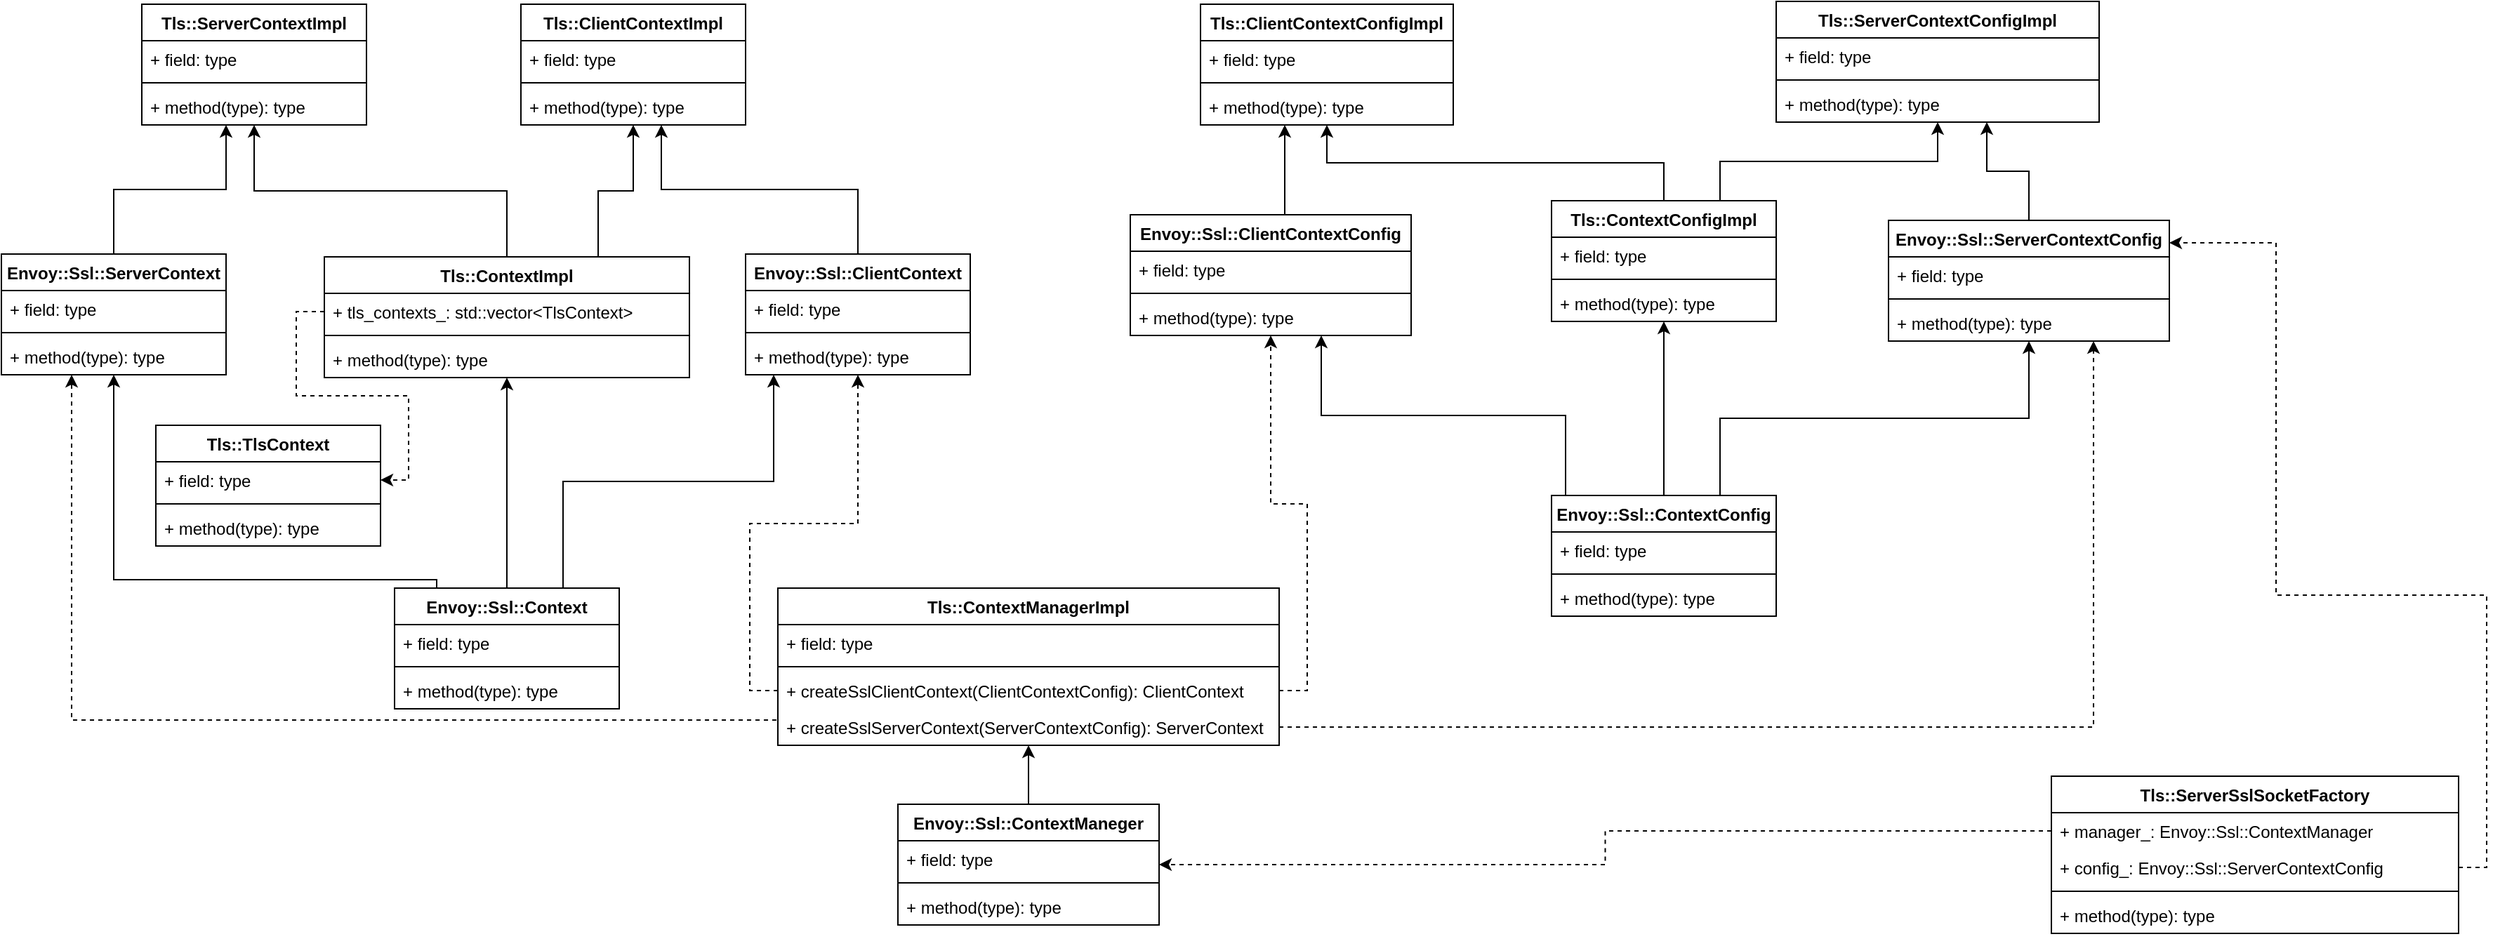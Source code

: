<mxfile version="20.0.1" type="github">
  <diagram id="fpAuEDeqfhxS8tu8NXfJ" name="Page-1">
    <mxGraphModel dx="1635" dy="909" grid="1" gridSize="10" guides="1" tooltips="1" connect="1" arrows="1" fold="1" page="1" pageScale="1" pageWidth="850" pageHeight="1100" math="0" shadow="0">
      <root>
        <mxCell id="0" />
        <mxCell id="1" parent="0" />
        <mxCell id="iw4yv8eGYF1eSozu9PhO-1" value="Tls::ServerContextImpl" style="swimlane;fontStyle=1;align=center;verticalAlign=top;childLayout=stackLayout;horizontal=1;startSize=26;horizontalStack=0;resizeParent=1;resizeParentMax=0;resizeLast=0;collapsible=1;marginBottom=0;" vertex="1" parent="1">
          <mxGeometry x="330" y="440" width="160" height="86" as="geometry" />
        </mxCell>
        <mxCell id="iw4yv8eGYF1eSozu9PhO-2" value="+ field: type" style="text;strokeColor=none;fillColor=none;align=left;verticalAlign=top;spacingLeft=4;spacingRight=4;overflow=hidden;rotatable=0;points=[[0,0.5],[1,0.5]];portConstraint=eastwest;" vertex="1" parent="iw4yv8eGYF1eSozu9PhO-1">
          <mxGeometry y="26" width="160" height="26" as="geometry" />
        </mxCell>
        <mxCell id="iw4yv8eGYF1eSozu9PhO-3" value="" style="line;strokeWidth=1;fillColor=none;align=left;verticalAlign=middle;spacingTop=-1;spacingLeft=3;spacingRight=3;rotatable=0;labelPosition=right;points=[];portConstraint=eastwest;" vertex="1" parent="iw4yv8eGYF1eSozu9PhO-1">
          <mxGeometry y="52" width="160" height="8" as="geometry" />
        </mxCell>
        <mxCell id="iw4yv8eGYF1eSozu9PhO-4" value="+ method(type): type" style="text;strokeColor=none;fillColor=none;align=left;verticalAlign=top;spacingLeft=4;spacingRight=4;overflow=hidden;rotatable=0;points=[[0,0.5],[1,0.5]];portConstraint=eastwest;" vertex="1" parent="iw4yv8eGYF1eSozu9PhO-1">
          <mxGeometry y="60" width="160" height="26" as="geometry" />
        </mxCell>
        <mxCell id="iw4yv8eGYF1eSozu9PhO-17" style="edgeStyle=orthogonalEdgeStyle;rounded=0;orthogonalLoop=1;jettySize=auto;html=1;" edge="1" parent="1" source="iw4yv8eGYF1eSozu9PhO-5" target="iw4yv8eGYF1eSozu9PhO-1">
          <mxGeometry relative="1" as="geometry" />
        </mxCell>
        <mxCell id="iw4yv8eGYF1eSozu9PhO-18" style="edgeStyle=orthogonalEdgeStyle;rounded=0;orthogonalLoop=1;jettySize=auto;html=1;exitX=0.75;exitY=0;exitDx=0;exitDy=0;" edge="1" parent="1" source="iw4yv8eGYF1eSozu9PhO-5" target="iw4yv8eGYF1eSozu9PhO-13">
          <mxGeometry relative="1" as="geometry" />
        </mxCell>
        <mxCell id="iw4yv8eGYF1eSozu9PhO-5" value="Tls::ContextImpl" style="swimlane;fontStyle=1;align=center;verticalAlign=top;childLayout=stackLayout;horizontal=1;startSize=26;horizontalStack=0;resizeParent=1;resizeParentMax=0;resizeLast=0;collapsible=1;marginBottom=0;" vertex="1" parent="1">
          <mxGeometry x="460" y="620" width="260" height="86" as="geometry" />
        </mxCell>
        <mxCell id="iw4yv8eGYF1eSozu9PhO-6" value="+ tls_contexts_: std::vector&lt;TlsContext&gt;" style="text;strokeColor=none;fillColor=none;align=left;verticalAlign=top;spacingLeft=4;spacingRight=4;overflow=hidden;rotatable=0;points=[[0,0.5],[1,0.5]];portConstraint=eastwest;" vertex="1" parent="iw4yv8eGYF1eSozu9PhO-5">
          <mxGeometry y="26" width="260" height="26" as="geometry" />
        </mxCell>
        <mxCell id="iw4yv8eGYF1eSozu9PhO-7" value="" style="line;strokeWidth=1;fillColor=none;align=left;verticalAlign=middle;spacingTop=-1;spacingLeft=3;spacingRight=3;rotatable=0;labelPosition=right;points=[];portConstraint=eastwest;" vertex="1" parent="iw4yv8eGYF1eSozu9PhO-5">
          <mxGeometry y="52" width="260" height="8" as="geometry" />
        </mxCell>
        <mxCell id="iw4yv8eGYF1eSozu9PhO-8" value="+ method(type): type" style="text;strokeColor=none;fillColor=none;align=left;verticalAlign=top;spacingLeft=4;spacingRight=4;overflow=hidden;rotatable=0;points=[[0,0.5],[1,0.5]];portConstraint=eastwest;" vertex="1" parent="iw4yv8eGYF1eSozu9PhO-5">
          <mxGeometry y="60" width="260" height="26" as="geometry" />
        </mxCell>
        <mxCell id="iw4yv8eGYF1eSozu9PhO-19" style="edgeStyle=orthogonalEdgeStyle;rounded=0;orthogonalLoop=1;jettySize=auto;html=1;" edge="1" parent="1" source="iw4yv8eGYF1eSozu9PhO-9" target="iw4yv8eGYF1eSozu9PhO-5">
          <mxGeometry relative="1" as="geometry" />
        </mxCell>
        <mxCell id="iw4yv8eGYF1eSozu9PhO-75" style="edgeStyle=orthogonalEdgeStyle;rounded=0;orthogonalLoop=1;jettySize=auto;html=1;exitX=0.75;exitY=0;exitDx=0;exitDy=0;" edge="1" parent="1" source="iw4yv8eGYF1eSozu9PhO-9" target="iw4yv8eGYF1eSozu9PhO-69">
          <mxGeometry relative="1" as="geometry">
            <Array as="points">
              <mxPoint x="630" y="780" />
              <mxPoint x="780" y="780" />
            </Array>
          </mxGeometry>
        </mxCell>
        <mxCell id="iw4yv8eGYF1eSozu9PhO-76" style="edgeStyle=orthogonalEdgeStyle;rounded=0;orthogonalLoop=1;jettySize=auto;html=1;exitX=0.25;exitY=0;exitDx=0;exitDy=0;" edge="1" parent="1" source="iw4yv8eGYF1eSozu9PhO-9" target="iw4yv8eGYF1eSozu9PhO-65">
          <mxGeometry relative="1" as="geometry">
            <Array as="points">
              <mxPoint x="540" y="850" />
              <mxPoint x="310" y="850" />
            </Array>
          </mxGeometry>
        </mxCell>
        <mxCell id="iw4yv8eGYF1eSozu9PhO-9" value="Envoy::Ssl::Context" style="swimlane;fontStyle=1;align=center;verticalAlign=top;childLayout=stackLayout;horizontal=1;startSize=26;horizontalStack=0;resizeParent=1;resizeParentMax=0;resizeLast=0;collapsible=1;marginBottom=0;" vertex="1" parent="1">
          <mxGeometry x="510" y="856" width="160" height="86" as="geometry" />
        </mxCell>
        <mxCell id="iw4yv8eGYF1eSozu9PhO-10" value="+ field: type" style="text;strokeColor=none;fillColor=none;align=left;verticalAlign=top;spacingLeft=4;spacingRight=4;overflow=hidden;rotatable=0;points=[[0,0.5],[1,0.5]];portConstraint=eastwest;" vertex="1" parent="iw4yv8eGYF1eSozu9PhO-9">
          <mxGeometry y="26" width="160" height="26" as="geometry" />
        </mxCell>
        <mxCell id="iw4yv8eGYF1eSozu9PhO-11" value="" style="line;strokeWidth=1;fillColor=none;align=left;verticalAlign=middle;spacingTop=-1;spacingLeft=3;spacingRight=3;rotatable=0;labelPosition=right;points=[];portConstraint=eastwest;" vertex="1" parent="iw4yv8eGYF1eSozu9PhO-9">
          <mxGeometry y="52" width="160" height="8" as="geometry" />
        </mxCell>
        <mxCell id="iw4yv8eGYF1eSozu9PhO-12" value="+ method(type): type" style="text;strokeColor=none;fillColor=none;align=left;verticalAlign=top;spacingLeft=4;spacingRight=4;overflow=hidden;rotatable=0;points=[[0,0.5],[1,0.5]];portConstraint=eastwest;" vertex="1" parent="iw4yv8eGYF1eSozu9PhO-9">
          <mxGeometry y="60" width="160" height="26" as="geometry" />
        </mxCell>
        <mxCell id="iw4yv8eGYF1eSozu9PhO-13" value="Tls::ClientContextImpl" style="swimlane;fontStyle=1;align=center;verticalAlign=top;childLayout=stackLayout;horizontal=1;startSize=26;horizontalStack=0;resizeParent=1;resizeParentMax=0;resizeLast=0;collapsible=1;marginBottom=0;" vertex="1" parent="1">
          <mxGeometry x="600" y="440" width="160" height="86" as="geometry" />
        </mxCell>
        <mxCell id="iw4yv8eGYF1eSozu9PhO-14" value="+ field: type" style="text;strokeColor=none;fillColor=none;align=left;verticalAlign=top;spacingLeft=4;spacingRight=4;overflow=hidden;rotatable=0;points=[[0,0.5],[1,0.5]];portConstraint=eastwest;" vertex="1" parent="iw4yv8eGYF1eSozu9PhO-13">
          <mxGeometry y="26" width="160" height="26" as="geometry" />
        </mxCell>
        <mxCell id="iw4yv8eGYF1eSozu9PhO-15" value="" style="line;strokeWidth=1;fillColor=none;align=left;verticalAlign=middle;spacingTop=-1;spacingLeft=3;spacingRight=3;rotatable=0;labelPosition=right;points=[];portConstraint=eastwest;" vertex="1" parent="iw4yv8eGYF1eSozu9PhO-13">
          <mxGeometry y="52" width="160" height="8" as="geometry" />
        </mxCell>
        <mxCell id="iw4yv8eGYF1eSozu9PhO-16" value="+ method(type): type" style="text;strokeColor=none;fillColor=none;align=left;verticalAlign=top;spacingLeft=4;spacingRight=4;overflow=hidden;rotatable=0;points=[[0,0.5],[1,0.5]];portConstraint=eastwest;" vertex="1" parent="iw4yv8eGYF1eSozu9PhO-13">
          <mxGeometry y="60" width="160" height="26" as="geometry" />
        </mxCell>
        <mxCell id="iw4yv8eGYF1eSozu9PhO-20" value="Tls::TlsContext&#xa;" style="swimlane;fontStyle=1;align=center;verticalAlign=top;childLayout=stackLayout;horizontal=1;startSize=26;horizontalStack=0;resizeParent=1;resizeParentMax=0;resizeLast=0;collapsible=1;marginBottom=0;" vertex="1" parent="1">
          <mxGeometry x="340" y="740" width="160" height="86" as="geometry" />
        </mxCell>
        <mxCell id="iw4yv8eGYF1eSozu9PhO-21" value="+ field: type" style="text;strokeColor=none;fillColor=none;align=left;verticalAlign=top;spacingLeft=4;spacingRight=4;overflow=hidden;rotatable=0;points=[[0,0.5],[1,0.5]];portConstraint=eastwest;" vertex="1" parent="iw4yv8eGYF1eSozu9PhO-20">
          <mxGeometry y="26" width="160" height="26" as="geometry" />
        </mxCell>
        <mxCell id="iw4yv8eGYF1eSozu9PhO-22" value="" style="line;strokeWidth=1;fillColor=none;align=left;verticalAlign=middle;spacingTop=-1;spacingLeft=3;spacingRight=3;rotatable=0;labelPosition=right;points=[];portConstraint=eastwest;" vertex="1" parent="iw4yv8eGYF1eSozu9PhO-20">
          <mxGeometry y="52" width="160" height="8" as="geometry" />
        </mxCell>
        <mxCell id="iw4yv8eGYF1eSozu9PhO-23" value="+ method(type): type" style="text;strokeColor=none;fillColor=none;align=left;verticalAlign=top;spacingLeft=4;spacingRight=4;overflow=hidden;rotatable=0;points=[[0,0.5],[1,0.5]];portConstraint=eastwest;" vertex="1" parent="iw4yv8eGYF1eSozu9PhO-20">
          <mxGeometry y="60" width="160" height="26" as="geometry" />
        </mxCell>
        <mxCell id="iw4yv8eGYF1eSozu9PhO-24" style="edgeStyle=orthogonalEdgeStyle;rounded=0;orthogonalLoop=1;jettySize=auto;html=1;exitX=0;exitY=0.5;exitDx=0;exitDy=0;entryX=1;entryY=0.5;entryDx=0;entryDy=0;dashed=1;" edge="1" parent="1" source="iw4yv8eGYF1eSozu9PhO-6" target="iw4yv8eGYF1eSozu9PhO-21">
          <mxGeometry relative="1" as="geometry" />
        </mxCell>
        <mxCell id="iw4yv8eGYF1eSozu9PhO-41" style="edgeStyle=orthogonalEdgeStyle;rounded=0;orthogonalLoop=1;jettySize=auto;html=1;exitX=0.5;exitY=0;exitDx=0;exitDy=0;" edge="1" parent="1" source="iw4yv8eGYF1eSozu9PhO-25" target="iw4yv8eGYF1eSozu9PhO-29">
          <mxGeometry relative="1" as="geometry">
            <Array as="points">
              <mxPoint x="1414" y="720" />
              <mxPoint x="1414" y="720" />
            </Array>
          </mxGeometry>
        </mxCell>
        <mxCell id="iw4yv8eGYF1eSozu9PhO-42" style="edgeStyle=orthogonalEdgeStyle;rounded=0;orthogonalLoop=1;jettySize=auto;html=1;exitX=0.75;exitY=0;exitDx=0;exitDy=0;" edge="1" parent="1" source="iw4yv8eGYF1eSozu9PhO-25" target="iw4yv8eGYF1eSozu9PhO-37">
          <mxGeometry relative="1" as="geometry">
            <Array as="points">
              <mxPoint x="1344" y="790" />
              <mxPoint x="1344" y="733" />
              <mxPoint x="1170" y="733" />
            </Array>
          </mxGeometry>
        </mxCell>
        <mxCell id="iw4yv8eGYF1eSozu9PhO-53" style="edgeStyle=orthogonalEdgeStyle;rounded=0;orthogonalLoop=1;jettySize=auto;html=1;exitX=0.75;exitY=0;exitDx=0;exitDy=0;" edge="1" parent="1" source="iw4yv8eGYF1eSozu9PhO-25" target="iw4yv8eGYF1eSozu9PhO-49">
          <mxGeometry relative="1" as="geometry" />
        </mxCell>
        <mxCell id="iw4yv8eGYF1eSozu9PhO-25" value="Envoy::Ssl::ContextConfig" style="swimlane;fontStyle=1;align=center;verticalAlign=top;childLayout=stackLayout;horizontal=1;startSize=26;horizontalStack=0;resizeParent=1;resizeParentMax=0;resizeLast=0;collapsible=1;marginBottom=0;" vertex="1" parent="1">
          <mxGeometry x="1334" y="790" width="160" height="86" as="geometry" />
        </mxCell>
        <mxCell id="iw4yv8eGYF1eSozu9PhO-26" value="+ field: type" style="text;strokeColor=none;fillColor=none;align=left;verticalAlign=top;spacingLeft=4;spacingRight=4;overflow=hidden;rotatable=0;points=[[0,0.5],[1,0.5]];portConstraint=eastwest;" vertex="1" parent="iw4yv8eGYF1eSozu9PhO-25">
          <mxGeometry y="26" width="160" height="26" as="geometry" />
        </mxCell>
        <mxCell id="iw4yv8eGYF1eSozu9PhO-27" value="" style="line;strokeWidth=1;fillColor=none;align=left;verticalAlign=middle;spacingTop=-1;spacingLeft=3;spacingRight=3;rotatable=0;labelPosition=right;points=[];portConstraint=eastwest;" vertex="1" parent="iw4yv8eGYF1eSozu9PhO-25">
          <mxGeometry y="52" width="160" height="8" as="geometry" />
        </mxCell>
        <mxCell id="iw4yv8eGYF1eSozu9PhO-28" value="+ method(type): type" style="text;strokeColor=none;fillColor=none;align=left;verticalAlign=top;spacingLeft=4;spacingRight=4;overflow=hidden;rotatable=0;points=[[0,0.5],[1,0.5]];portConstraint=eastwest;" vertex="1" parent="iw4yv8eGYF1eSozu9PhO-25">
          <mxGeometry y="60" width="160" height="26" as="geometry" />
        </mxCell>
        <mxCell id="iw4yv8eGYF1eSozu9PhO-43" style="edgeStyle=orthogonalEdgeStyle;rounded=0;orthogonalLoop=1;jettySize=auto;html=1;exitX=0.5;exitY=0;exitDx=0;exitDy=0;" edge="1" parent="1" source="iw4yv8eGYF1eSozu9PhO-29" target="iw4yv8eGYF1eSozu9PhO-33">
          <mxGeometry relative="1" as="geometry" />
        </mxCell>
        <mxCell id="iw4yv8eGYF1eSozu9PhO-54" style="edgeStyle=orthogonalEdgeStyle;rounded=0;orthogonalLoop=1;jettySize=auto;html=1;exitX=0.75;exitY=0;exitDx=0;exitDy=0;" edge="1" parent="1" source="iw4yv8eGYF1eSozu9PhO-29" target="iw4yv8eGYF1eSozu9PhO-45">
          <mxGeometry relative="1" as="geometry" />
        </mxCell>
        <mxCell id="iw4yv8eGYF1eSozu9PhO-29" value="Tls::ContextConfigImpl" style="swimlane;fontStyle=1;align=center;verticalAlign=top;childLayout=stackLayout;horizontal=1;startSize=26;horizontalStack=0;resizeParent=1;resizeParentMax=0;resizeLast=0;collapsible=1;marginBottom=0;" vertex="1" parent="1">
          <mxGeometry x="1334" y="580" width="160" height="86" as="geometry" />
        </mxCell>
        <mxCell id="iw4yv8eGYF1eSozu9PhO-30" value="+ field: type" style="text;strokeColor=none;fillColor=none;align=left;verticalAlign=top;spacingLeft=4;spacingRight=4;overflow=hidden;rotatable=0;points=[[0,0.5],[1,0.5]];portConstraint=eastwest;" vertex="1" parent="iw4yv8eGYF1eSozu9PhO-29">
          <mxGeometry y="26" width="160" height="26" as="geometry" />
        </mxCell>
        <mxCell id="iw4yv8eGYF1eSozu9PhO-31" value="" style="line;strokeWidth=1;fillColor=none;align=left;verticalAlign=middle;spacingTop=-1;spacingLeft=3;spacingRight=3;rotatable=0;labelPosition=right;points=[];portConstraint=eastwest;" vertex="1" parent="iw4yv8eGYF1eSozu9PhO-29">
          <mxGeometry y="52" width="160" height="8" as="geometry" />
        </mxCell>
        <mxCell id="iw4yv8eGYF1eSozu9PhO-32" value="+ method(type): type" style="text;strokeColor=none;fillColor=none;align=left;verticalAlign=top;spacingLeft=4;spacingRight=4;overflow=hidden;rotatable=0;points=[[0,0.5],[1,0.5]];portConstraint=eastwest;" vertex="1" parent="iw4yv8eGYF1eSozu9PhO-29">
          <mxGeometry y="60" width="160" height="26" as="geometry" />
        </mxCell>
        <mxCell id="iw4yv8eGYF1eSozu9PhO-33" value="Tls::ClientContextConfigImpl" style="swimlane;fontStyle=1;align=center;verticalAlign=top;childLayout=stackLayout;horizontal=1;startSize=26;horizontalStack=0;resizeParent=1;resizeParentMax=0;resizeLast=0;collapsible=1;marginBottom=0;" vertex="1" parent="1">
          <mxGeometry x="1084" y="440" width="180" height="86" as="geometry" />
        </mxCell>
        <mxCell id="iw4yv8eGYF1eSozu9PhO-34" value="+ field: type" style="text;strokeColor=none;fillColor=none;align=left;verticalAlign=top;spacingLeft=4;spacingRight=4;overflow=hidden;rotatable=0;points=[[0,0.5],[1,0.5]];portConstraint=eastwest;" vertex="1" parent="iw4yv8eGYF1eSozu9PhO-33">
          <mxGeometry y="26" width="180" height="26" as="geometry" />
        </mxCell>
        <mxCell id="iw4yv8eGYF1eSozu9PhO-35" value="" style="line;strokeWidth=1;fillColor=none;align=left;verticalAlign=middle;spacingTop=-1;spacingLeft=3;spacingRight=3;rotatable=0;labelPosition=right;points=[];portConstraint=eastwest;" vertex="1" parent="iw4yv8eGYF1eSozu9PhO-33">
          <mxGeometry y="52" width="180" height="8" as="geometry" />
        </mxCell>
        <mxCell id="iw4yv8eGYF1eSozu9PhO-36" value="+ method(type): type" style="text;strokeColor=none;fillColor=none;align=left;verticalAlign=top;spacingLeft=4;spacingRight=4;overflow=hidden;rotatable=0;points=[[0,0.5],[1,0.5]];portConstraint=eastwest;" vertex="1" parent="iw4yv8eGYF1eSozu9PhO-33">
          <mxGeometry y="60" width="180" height="26" as="geometry" />
        </mxCell>
        <mxCell id="iw4yv8eGYF1eSozu9PhO-44" style="edgeStyle=orthogonalEdgeStyle;rounded=0;orthogonalLoop=1;jettySize=auto;html=1;exitX=0.5;exitY=0;exitDx=0;exitDy=0;" edge="1" parent="1" source="iw4yv8eGYF1eSozu9PhO-37" target="iw4yv8eGYF1eSozu9PhO-33">
          <mxGeometry relative="1" as="geometry">
            <Array as="points">
              <mxPoint x="1144" y="590" />
            </Array>
          </mxGeometry>
        </mxCell>
        <mxCell id="iw4yv8eGYF1eSozu9PhO-37" value="Envoy::Ssl::ClientContextConfig" style="swimlane;fontStyle=1;align=center;verticalAlign=top;childLayout=stackLayout;horizontal=1;startSize=26;horizontalStack=0;resizeParent=1;resizeParentMax=0;resizeLast=0;collapsible=1;marginBottom=0;" vertex="1" parent="1">
          <mxGeometry x="1034" y="590" width="200" height="86" as="geometry" />
        </mxCell>
        <mxCell id="iw4yv8eGYF1eSozu9PhO-38" value="+ field: type" style="text;strokeColor=none;fillColor=none;align=left;verticalAlign=top;spacingLeft=4;spacingRight=4;overflow=hidden;rotatable=0;points=[[0,0.5],[1,0.5]];portConstraint=eastwest;" vertex="1" parent="iw4yv8eGYF1eSozu9PhO-37">
          <mxGeometry y="26" width="200" height="26" as="geometry" />
        </mxCell>
        <mxCell id="iw4yv8eGYF1eSozu9PhO-39" value="" style="line;strokeWidth=1;fillColor=none;align=left;verticalAlign=middle;spacingTop=-1;spacingLeft=3;spacingRight=3;rotatable=0;labelPosition=right;points=[];portConstraint=eastwest;" vertex="1" parent="iw4yv8eGYF1eSozu9PhO-37">
          <mxGeometry y="52" width="200" height="8" as="geometry" />
        </mxCell>
        <mxCell id="iw4yv8eGYF1eSozu9PhO-40" value="+ method(type): type" style="text;strokeColor=none;fillColor=none;align=left;verticalAlign=top;spacingLeft=4;spacingRight=4;overflow=hidden;rotatable=0;points=[[0,0.5],[1,0.5]];portConstraint=eastwest;" vertex="1" parent="iw4yv8eGYF1eSozu9PhO-37">
          <mxGeometry y="60" width="200" height="26" as="geometry" />
        </mxCell>
        <mxCell id="iw4yv8eGYF1eSozu9PhO-45" value="Tls::ServerContextConfigImpl" style="swimlane;fontStyle=1;align=center;verticalAlign=top;childLayout=stackLayout;horizontal=1;startSize=26;horizontalStack=0;resizeParent=1;resizeParentMax=0;resizeLast=0;collapsible=1;marginBottom=0;" vertex="1" parent="1">
          <mxGeometry x="1494" y="438" width="230" height="86" as="geometry" />
        </mxCell>
        <mxCell id="iw4yv8eGYF1eSozu9PhO-46" value="+ field: type" style="text;strokeColor=none;fillColor=none;align=left;verticalAlign=top;spacingLeft=4;spacingRight=4;overflow=hidden;rotatable=0;points=[[0,0.5],[1,0.5]];portConstraint=eastwest;" vertex="1" parent="iw4yv8eGYF1eSozu9PhO-45">
          <mxGeometry y="26" width="230" height="26" as="geometry" />
        </mxCell>
        <mxCell id="iw4yv8eGYF1eSozu9PhO-47" value="" style="line;strokeWidth=1;fillColor=none;align=left;verticalAlign=middle;spacingTop=-1;spacingLeft=3;spacingRight=3;rotatable=0;labelPosition=right;points=[];portConstraint=eastwest;" vertex="1" parent="iw4yv8eGYF1eSozu9PhO-45">
          <mxGeometry y="52" width="230" height="8" as="geometry" />
        </mxCell>
        <mxCell id="iw4yv8eGYF1eSozu9PhO-48" value="+ method(type): type" style="text;strokeColor=none;fillColor=none;align=left;verticalAlign=top;spacingLeft=4;spacingRight=4;overflow=hidden;rotatable=0;points=[[0,0.5],[1,0.5]];portConstraint=eastwest;" vertex="1" parent="iw4yv8eGYF1eSozu9PhO-45">
          <mxGeometry y="60" width="230" height="26" as="geometry" />
        </mxCell>
        <mxCell id="iw4yv8eGYF1eSozu9PhO-55" style="edgeStyle=orthogonalEdgeStyle;rounded=0;orthogonalLoop=1;jettySize=auto;html=1;exitX=0.5;exitY=0;exitDx=0;exitDy=0;" edge="1" parent="1" source="iw4yv8eGYF1eSozu9PhO-49" target="iw4yv8eGYF1eSozu9PhO-45">
          <mxGeometry relative="1" as="geometry">
            <Array as="points">
              <mxPoint x="1674" y="559" />
              <mxPoint x="1644" y="559" />
            </Array>
          </mxGeometry>
        </mxCell>
        <mxCell id="iw4yv8eGYF1eSozu9PhO-49" value="Envoy::Ssl::ServerContextConfig" style="swimlane;fontStyle=1;align=center;verticalAlign=top;childLayout=stackLayout;horizontal=1;startSize=26;horizontalStack=0;resizeParent=1;resizeParentMax=0;resizeLast=0;collapsible=1;marginBottom=0;" vertex="1" parent="1">
          <mxGeometry x="1574" y="594" width="200" height="86" as="geometry" />
        </mxCell>
        <mxCell id="iw4yv8eGYF1eSozu9PhO-50" value="+ field: type" style="text;strokeColor=none;fillColor=none;align=left;verticalAlign=top;spacingLeft=4;spacingRight=4;overflow=hidden;rotatable=0;points=[[0,0.5],[1,0.5]];portConstraint=eastwest;" vertex="1" parent="iw4yv8eGYF1eSozu9PhO-49">
          <mxGeometry y="26" width="200" height="26" as="geometry" />
        </mxCell>
        <mxCell id="iw4yv8eGYF1eSozu9PhO-51" value="" style="line;strokeWidth=1;fillColor=none;align=left;verticalAlign=middle;spacingTop=-1;spacingLeft=3;spacingRight=3;rotatable=0;labelPosition=right;points=[];portConstraint=eastwest;" vertex="1" parent="iw4yv8eGYF1eSozu9PhO-49">
          <mxGeometry y="52" width="200" height="8" as="geometry" />
        </mxCell>
        <mxCell id="iw4yv8eGYF1eSozu9PhO-52" value="+ method(type): type" style="text;strokeColor=none;fillColor=none;align=left;verticalAlign=top;spacingLeft=4;spacingRight=4;overflow=hidden;rotatable=0;points=[[0,0.5],[1,0.5]];portConstraint=eastwest;" vertex="1" parent="iw4yv8eGYF1eSozu9PhO-49">
          <mxGeometry y="60" width="200" height="26" as="geometry" />
        </mxCell>
        <mxCell id="iw4yv8eGYF1eSozu9PhO-56" value="Tls::ContextManagerImpl" style="swimlane;fontStyle=1;align=center;verticalAlign=top;childLayout=stackLayout;horizontal=1;startSize=26;horizontalStack=0;resizeParent=1;resizeParentMax=0;resizeLast=0;collapsible=1;marginBottom=0;" vertex="1" parent="1">
          <mxGeometry x="783" y="856" width="357" height="112" as="geometry" />
        </mxCell>
        <mxCell id="iw4yv8eGYF1eSozu9PhO-57" value="+ field: type" style="text;strokeColor=none;fillColor=none;align=left;verticalAlign=top;spacingLeft=4;spacingRight=4;overflow=hidden;rotatable=0;points=[[0,0.5],[1,0.5]];portConstraint=eastwest;" vertex="1" parent="iw4yv8eGYF1eSozu9PhO-56">
          <mxGeometry y="26" width="357" height="26" as="geometry" />
        </mxCell>
        <mxCell id="iw4yv8eGYF1eSozu9PhO-58" value="" style="line;strokeWidth=1;fillColor=none;align=left;verticalAlign=middle;spacingTop=-1;spacingLeft=3;spacingRight=3;rotatable=0;labelPosition=right;points=[];portConstraint=eastwest;" vertex="1" parent="iw4yv8eGYF1eSozu9PhO-56">
          <mxGeometry y="52" width="357" height="8" as="geometry" />
        </mxCell>
        <mxCell id="iw4yv8eGYF1eSozu9PhO-59" value="+ createSslClientContext(ClientContextConfig): ClientContext" style="text;strokeColor=none;fillColor=none;align=left;verticalAlign=top;spacingLeft=4;spacingRight=4;overflow=hidden;rotatable=0;points=[[0,0.5],[1,0.5]];portConstraint=eastwest;" vertex="1" parent="iw4yv8eGYF1eSozu9PhO-56">
          <mxGeometry y="60" width="357" height="26" as="geometry" />
        </mxCell>
        <mxCell id="iw4yv8eGYF1eSozu9PhO-64" value="+ createSslServerContext(ServerContextConfig): ServerContext" style="text;strokeColor=none;fillColor=none;align=left;verticalAlign=top;spacingLeft=4;spacingRight=4;overflow=hidden;rotatable=0;points=[[0,0.5],[1,0.5]];portConstraint=eastwest;" vertex="1" parent="iw4yv8eGYF1eSozu9PhO-56">
          <mxGeometry y="86" width="357" height="26" as="geometry" />
        </mxCell>
        <mxCell id="iw4yv8eGYF1eSozu9PhO-81" style="edgeStyle=orthogonalEdgeStyle;rounded=0;orthogonalLoop=1;jettySize=auto;html=1;exitX=0.5;exitY=0;exitDx=0;exitDy=0;" edge="1" parent="1" source="iw4yv8eGYF1eSozu9PhO-60" target="iw4yv8eGYF1eSozu9PhO-56">
          <mxGeometry relative="1" as="geometry" />
        </mxCell>
        <mxCell id="iw4yv8eGYF1eSozu9PhO-60" value="Envoy::Ssl::ContextManeger" style="swimlane;fontStyle=1;align=center;verticalAlign=top;childLayout=stackLayout;horizontal=1;startSize=26;horizontalStack=0;resizeParent=1;resizeParentMax=0;resizeLast=0;collapsible=1;marginBottom=0;" vertex="1" parent="1">
          <mxGeometry x="868.5" y="1010" width="186" height="86" as="geometry" />
        </mxCell>
        <mxCell id="iw4yv8eGYF1eSozu9PhO-61" value="+ field: type" style="text;strokeColor=none;fillColor=none;align=left;verticalAlign=top;spacingLeft=4;spacingRight=4;overflow=hidden;rotatable=0;points=[[0,0.5],[1,0.5]];portConstraint=eastwest;" vertex="1" parent="iw4yv8eGYF1eSozu9PhO-60">
          <mxGeometry y="26" width="186" height="26" as="geometry" />
        </mxCell>
        <mxCell id="iw4yv8eGYF1eSozu9PhO-62" value="" style="line;strokeWidth=1;fillColor=none;align=left;verticalAlign=middle;spacingTop=-1;spacingLeft=3;spacingRight=3;rotatable=0;labelPosition=right;points=[];portConstraint=eastwest;" vertex="1" parent="iw4yv8eGYF1eSozu9PhO-60">
          <mxGeometry y="52" width="186" height="8" as="geometry" />
        </mxCell>
        <mxCell id="iw4yv8eGYF1eSozu9PhO-63" value="+ method(type): type" style="text;strokeColor=none;fillColor=none;align=left;verticalAlign=top;spacingLeft=4;spacingRight=4;overflow=hidden;rotatable=0;points=[[0,0.5],[1,0.5]];portConstraint=eastwest;" vertex="1" parent="iw4yv8eGYF1eSozu9PhO-60">
          <mxGeometry y="60" width="186" height="26" as="geometry" />
        </mxCell>
        <mxCell id="iw4yv8eGYF1eSozu9PhO-73" style="edgeStyle=orthogonalEdgeStyle;rounded=0;orthogonalLoop=1;jettySize=auto;html=1;exitX=0.5;exitY=0;exitDx=0;exitDy=0;" edge="1" parent="1" source="iw4yv8eGYF1eSozu9PhO-65" target="iw4yv8eGYF1eSozu9PhO-1">
          <mxGeometry relative="1" as="geometry">
            <Array as="points">
              <mxPoint x="310" y="572" />
              <mxPoint x="390" y="572" />
            </Array>
          </mxGeometry>
        </mxCell>
        <mxCell id="iw4yv8eGYF1eSozu9PhO-65" value="Envoy::Ssl::ServerContext" style="swimlane;fontStyle=1;align=center;verticalAlign=top;childLayout=stackLayout;horizontal=1;startSize=26;horizontalStack=0;resizeParent=1;resizeParentMax=0;resizeLast=0;collapsible=1;marginBottom=0;" vertex="1" parent="1">
          <mxGeometry x="230" y="618" width="160" height="86" as="geometry" />
        </mxCell>
        <mxCell id="iw4yv8eGYF1eSozu9PhO-66" value="+ field: type" style="text;strokeColor=none;fillColor=none;align=left;verticalAlign=top;spacingLeft=4;spacingRight=4;overflow=hidden;rotatable=0;points=[[0,0.5],[1,0.5]];portConstraint=eastwest;" vertex="1" parent="iw4yv8eGYF1eSozu9PhO-65">
          <mxGeometry y="26" width="160" height="26" as="geometry" />
        </mxCell>
        <mxCell id="iw4yv8eGYF1eSozu9PhO-67" value="" style="line;strokeWidth=1;fillColor=none;align=left;verticalAlign=middle;spacingTop=-1;spacingLeft=3;spacingRight=3;rotatable=0;labelPosition=right;points=[];portConstraint=eastwest;" vertex="1" parent="iw4yv8eGYF1eSozu9PhO-65">
          <mxGeometry y="52" width="160" height="8" as="geometry" />
        </mxCell>
        <mxCell id="iw4yv8eGYF1eSozu9PhO-68" value="+ method(type): type" style="text;strokeColor=none;fillColor=none;align=left;verticalAlign=top;spacingLeft=4;spacingRight=4;overflow=hidden;rotatable=0;points=[[0,0.5],[1,0.5]];portConstraint=eastwest;" vertex="1" parent="iw4yv8eGYF1eSozu9PhO-65">
          <mxGeometry y="60" width="160" height="26" as="geometry" />
        </mxCell>
        <mxCell id="iw4yv8eGYF1eSozu9PhO-74" style="edgeStyle=orthogonalEdgeStyle;rounded=0;orthogonalLoop=1;jettySize=auto;html=1;exitX=0.5;exitY=0;exitDx=0;exitDy=0;" edge="1" parent="1" source="iw4yv8eGYF1eSozu9PhO-69" target="iw4yv8eGYF1eSozu9PhO-13">
          <mxGeometry relative="1" as="geometry">
            <Array as="points">
              <mxPoint x="840" y="572" />
              <mxPoint x="700" y="572" />
            </Array>
          </mxGeometry>
        </mxCell>
        <mxCell id="iw4yv8eGYF1eSozu9PhO-69" value="Envoy::Ssl::ClientContext" style="swimlane;fontStyle=1;align=center;verticalAlign=top;childLayout=stackLayout;horizontal=1;startSize=26;horizontalStack=0;resizeParent=1;resizeParentMax=0;resizeLast=0;collapsible=1;marginBottom=0;" vertex="1" parent="1">
          <mxGeometry x="760" y="618" width="160" height="86" as="geometry" />
        </mxCell>
        <mxCell id="iw4yv8eGYF1eSozu9PhO-70" value="+ field: type" style="text;strokeColor=none;fillColor=none;align=left;verticalAlign=top;spacingLeft=4;spacingRight=4;overflow=hidden;rotatable=0;points=[[0,0.5],[1,0.5]];portConstraint=eastwest;" vertex="1" parent="iw4yv8eGYF1eSozu9PhO-69">
          <mxGeometry y="26" width="160" height="26" as="geometry" />
        </mxCell>
        <mxCell id="iw4yv8eGYF1eSozu9PhO-71" value="" style="line;strokeWidth=1;fillColor=none;align=left;verticalAlign=middle;spacingTop=-1;spacingLeft=3;spacingRight=3;rotatable=0;labelPosition=right;points=[];portConstraint=eastwest;" vertex="1" parent="iw4yv8eGYF1eSozu9PhO-69">
          <mxGeometry y="52" width="160" height="8" as="geometry" />
        </mxCell>
        <mxCell id="iw4yv8eGYF1eSozu9PhO-72" value="+ method(type): type" style="text;strokeColor=none;fillColor=none;align=left;verticalAlign=top;spacingLeft=4;spacingRight=4;overflow=hidden;rotatable=0;points=[[0,0.5],[1,0.5]];portConstraint=eastwest;" vertex="1" parent="iw4yv8eGYF1eSozu9PhO-69">
          <mxGeometry y="60" width="160" height="26" as="geometry" />
        </mxCell>
        <mxCell id="iw4yv8eGYF1eSozu9PhO-77" style="edgeStyle=orthogonalEdgeStyle;rounded=0;orthogonalLoop=1;jettySize=auto;html=1;exitX=1;exitY=0.5;exitDx=0;exitDy=0;dashed=1;" edge="1" parent="1" source="iw4yv8eGYF1eSozu9PhO-59" target="iw4yv8eGYF1eSozu9PhO-37">
          <mxGeometry relative="1" as="geometry" />
        </mxCell>
        <mxCell id="iw4yv8eGYF1eSozu9PhO-78" style="edgeStyle=orthogonalEdgeStyle;rounded=0;orthogonalLoop=1;jettySize=auto;html=1;exitX=1;exitY=0.5;exitDx=0;exitDy=0;dashed=1;" edge="1" parent="1" source="iw4yv8eGYF1eSozu9PhO-64" target="iw4yv8eGYF1eSozu9PhO-49">
          <mxGeometry relative="1" as="geometry">
            <Array as="points">
              <mxPoint x="1720" y="955" />
            </Array>
          </mxGeometry>
        </mxCell>
        <mxCell id="iw4yv8eGYF1eSozu9PhO-79" style="edgeStyle=orthogonalEdgeStyle;rounded=0;orthogonalLoop=1;jettySize=auto;html=1;exitX=0;exitY=0.5;exitDx=0;exitDy=0;dashed=1;" edge="1" parent="1" source="iw4yv8eGYF1eSozu9PhO-59" target="iw4yv8eGYF1eSozu9PhO-69">
          <mxGeometry relative="1" as="geometry" />
        </mxCell>
        <mxCell id="iw4yv8eGYF1eSozu9PhO-80" style="edgeStyle=orthogonalEdgeStyle;rounded=0;orthogonalLoop=1;jettySize=auto;html=1;exitX=0;exitY=0.5;exitDx=0;exitDy=0;dashed=1;" edge="1" parent="1" source="iw4yv8eGYF1eSozu9PhO-64" target="iw4yv8eGYF1eSozu9PhO-65">
          <mxGeometry relative="1" as="geometry">
            <Array as="points">
              <mxPoint x="783" y="950" />
              <mxPoint x="280" y="950" />
            </Array>
          </mxGeometry>
        </mxCell>
        <mxCell id="iw4yv8eGYF1eSozu9PhO-82" value="Tls::ServerSslSocketFactory" style="swimlane;fontStyle=1;align=center;verticalAlign=top;childLayout=stackLayout;horizontal=1;startSize=26;horizontalStack=0;resizeParent=1;resizeParentMax=0;resizeLast=0;collapsible=1;marginBottom=0;" vertex="1" parent="1">
          <mxGeometry x="1690" y="990" width="290" height="112" as="geometry" />
        </mxCell>
        <mxCell id="iw4yv8eGYF1eSozu9PhO-83" value="+ manager_: Envoy::Ssl::ContextManager" style="text;strokeColor=none;fillColor=none;align=left;verticalAlign=top;spacingLeft=4;spacingRight=4;overflow=hidden;rotatable=0;points=[[0,0.5],[1,0.5]];portConstraint=eastwest;" vertex="1" parent="iw4yv8eGYF1eSozu9PhO-82">
          <mxGeometry y="26" width="290" height="26" as="geometry" />
        </mxCell>
        <mxCell id="iw4yv8eGYF1eSozu9PhO-86" value="+ config_: Envoy::Ssl::ServerContextConfig" style="text;strokeColor=none;fillColor=none;align=left;verticalAlign=top;spacingLeft=4;spacingRight=4;overflow=hidden;rotatable=0;points=[[0,0.5],[1,0.5]];portConstraint=eastwest;" vertex="1" parent="iw4yv8eGYF1eSozu9PhO-82">
          <mxGeometry y="52" width="290" height="26" as="geometry" />
        </mxCell>
        <mxCell id="iw4yv8eGYF1eSozu9PhO-84" value="" style="line;strokeWidth=1;fillColor=none;align=left;verticalAlign=middle;spacingTop=-1;spacingLeft=3;spacingRight=3;rotatable=0;labelPosition=right;points=[];portConstraint=eastwest;" vertex="1" parent="iw4yv8eGYF1eSozu9PhO-82">
          <mxGeometry y="78" width="290" height="8" as="geometry" />
        </mxCell>
        <mxCell id="iw4yv8eGYF1eSozu9PhO-85" value="+ method(type): type" style="text;strokeColor=none;fillColor=none;align=left;verticalAlign=top;spacingLeft=4;spacingRight=4;overflow=hidden;rotatable=0;points=[[0,0.5],[1,0.5]];portConstraint=eastwest;" vertex="1" parent="iw4yv8eGYF1eSozu9PhO-82">
          <mxGeometry y="86" width="290" height="26" as="geometry" />
        </mxCell>
        <mxCell id="iw4yv8eGYF1eSozu9PhO-87" style="edgeStyle=orthogonalEdgeStyle;rounded=0;orthogonalLoop=1;jettySize=auto;html=1;exitX=0;exitY=0.5;exitDx=0;exitDy=0;dashed=1;" edge="1" parent="1" source="iw4yv8eGYF1eSozu9PhO-83" target="iw4yv8eGYF1eSozu9PhO-60">
          <mxGeometry relative="1" as="geometry" />
        </mxCell>
        <mxCell id="iw4yv8eGYF1eSozu9PhO-88" style="edgeStyle=orthogonalEdgeStyle;rounded=0;orthogonalLoop=1;jettySize=auto;html=1;exitX=1;exitY=0.5;exitDx=0;exitDy=0;dashed=1;" edge="1" parent="1" source="iw4yv8eGYF1eSozu9PhO-86" target="iw4yv8eGYF1eSozu9PhO-49">
          <mxGeometry relative="1" as="geometry">
            <Array as="points">
              <mxPoint x="2000" y="1055" />
              <mxPoint x="2000" y="861" />
              <mxPoint x="1850" y="861" />
              <mxPoint x="1850" y="610" />
            </Array>
          </mxGeometry>
        </mxCell>
      </root>
    </mxGraphModel>
  </diagram>
</mxfile>
